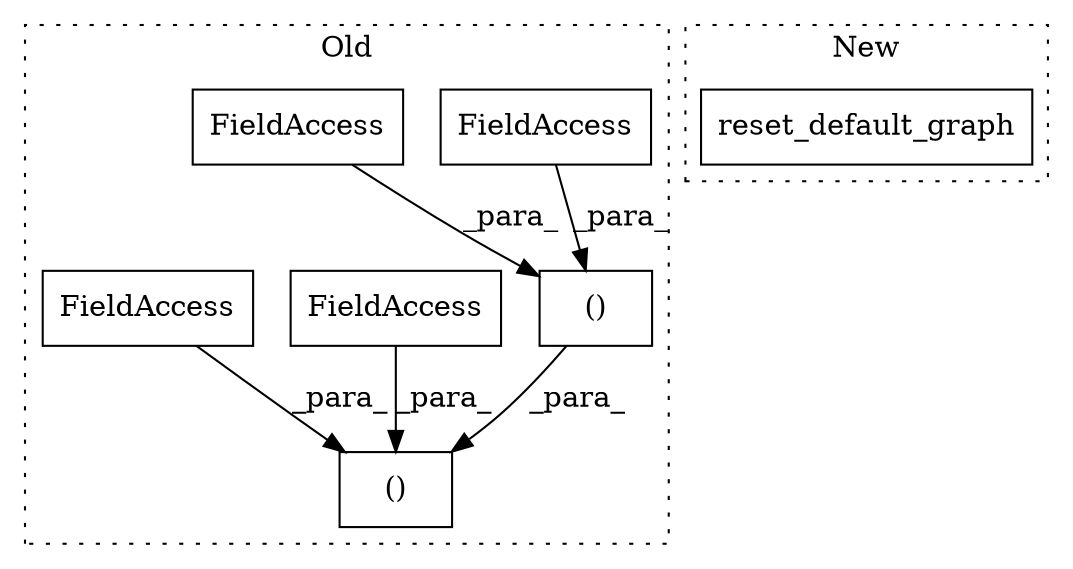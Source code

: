 digraph G {
subgraph cluster0 {
1 [label="()" a="106" s="6999" l="25" shape="box"];
3 [label="FieldAccess" a="22" s="6999" l="6" shape="box"];
4 [label="()" a="106" s="6964" l="61" shape="box"];
5 [label="FieldAccess" a="22" s="7018" l="6" shape="box"];
6 [label="FieldAccess" a="22" s="6979" l="1" shape="box"];
7 [label="FieldAccess" a="22" s="6965" l="1" shape="box"];
label = "Old";
style="dotted";
}
subgraph cluster1 {
2 [label="reset_default_graph" a="32" s="12779" l="21" shape="box"];
label = "New";
style="dotted";
}
1 -> 4 [label="_para_"];
3 -> 1 [label="_para_"];
5 -> 1 [label="_para_"];
6 -> 4 [label="_para_"];
7 -> 4 [label="_para_"];
}